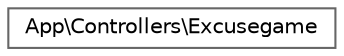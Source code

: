 digraph "Graphical Class Hierarchy"
{
 // LATEX_PDF_SIZE
  bgcolor="transparent";
  edge [fontname=Helvetica,fontsize=10,labelfontname=Helvetica,labelfontsize=10];
  node [fontname=Helvetica,fontsize=10,shape=box,height=0.2,width=0.4];
  rankdir="LR";
  Node0 [id="Node000000",label="App\\Controllers\\Excusegame",height=0.2,width=0.4,color="grey40", fillcolor="white", style="filled",URL="$classApp_1_1Controllers_1_1Excusegame.html",tooltip=" "];
}
